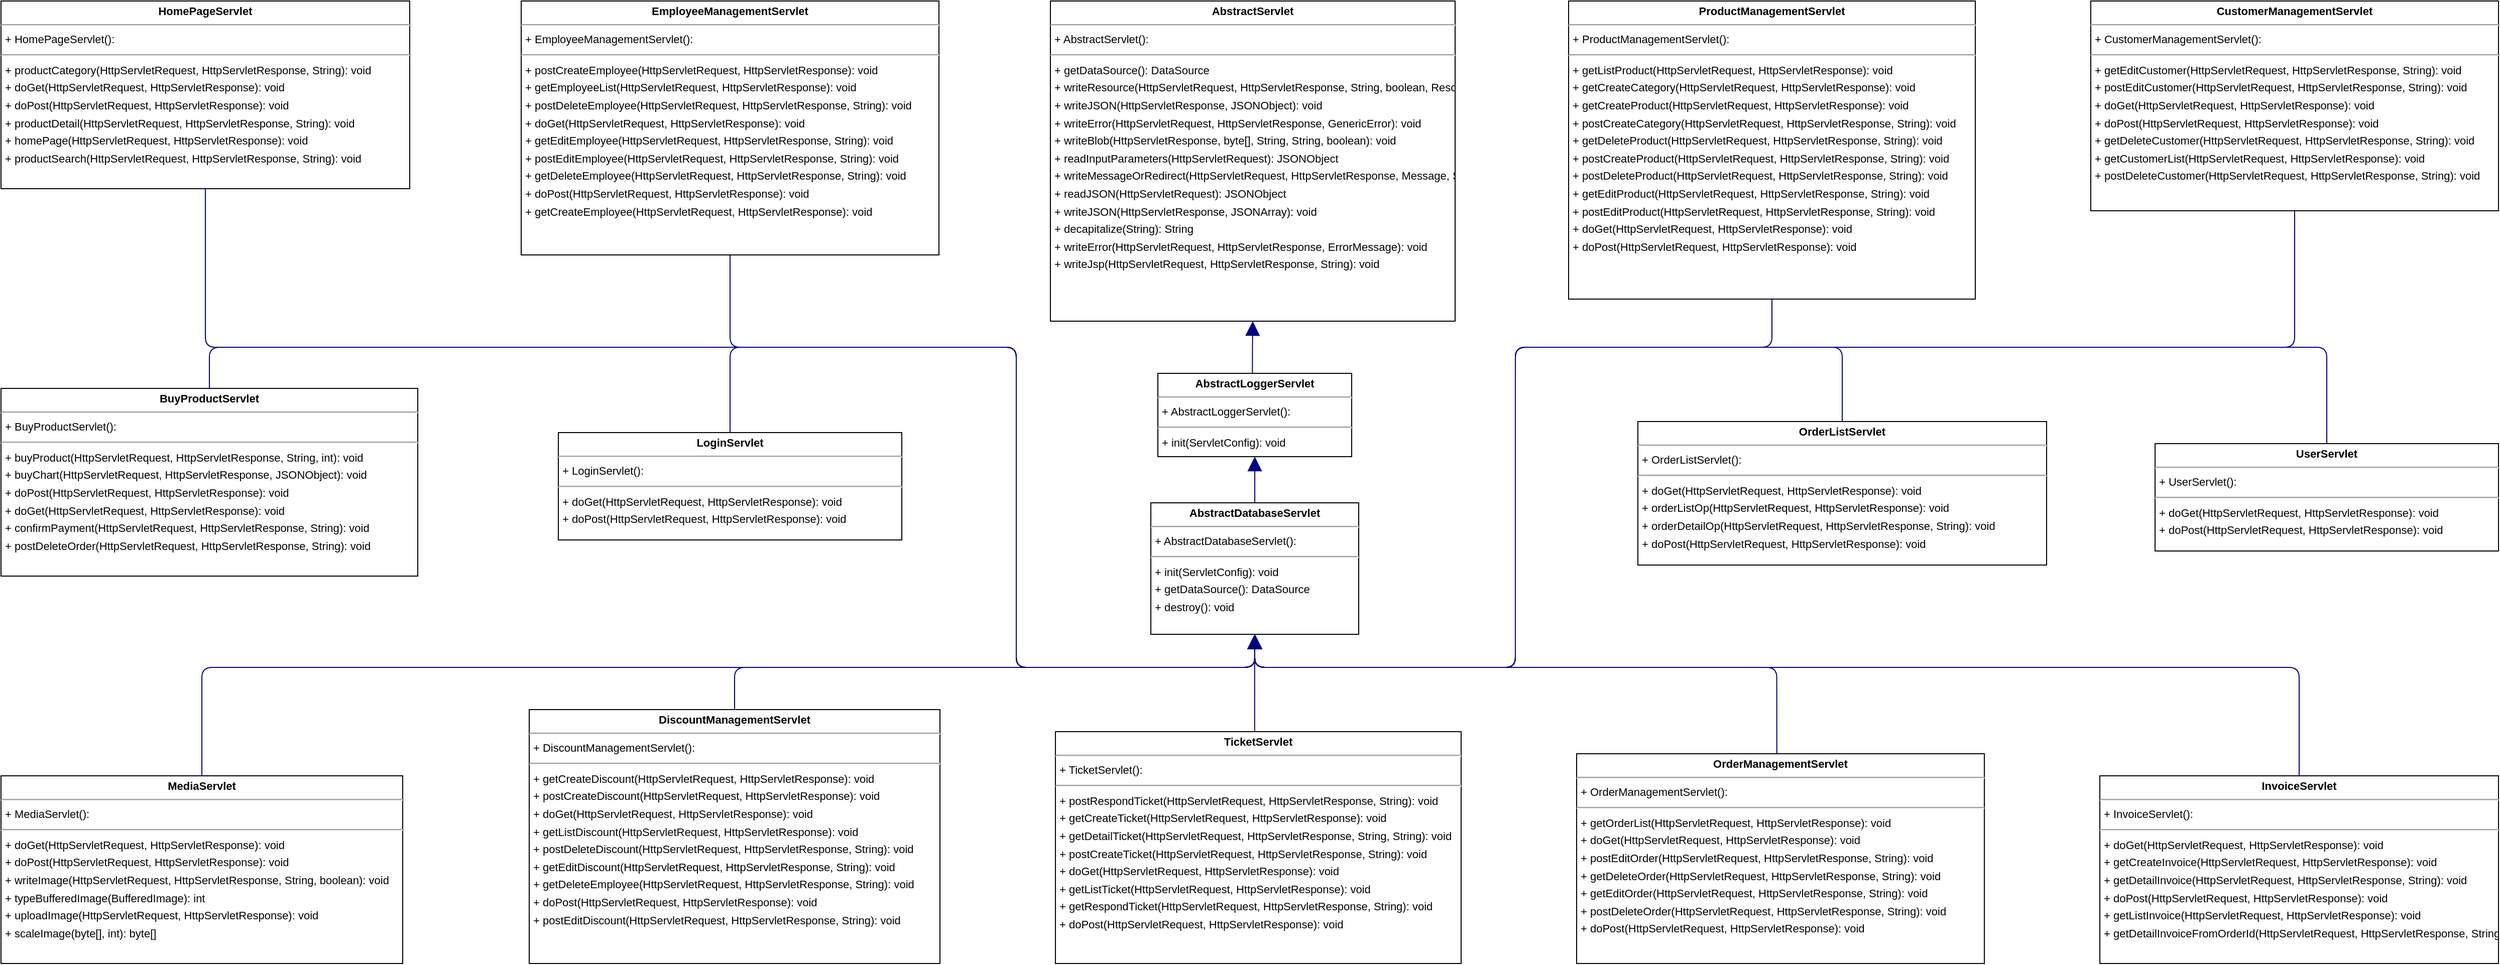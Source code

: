 <mxfile version="17.4.6" type="device"><diagram id="Lvc0VB2F97jyDaxwQDCa" name="Page-1"><mxGraphModel dx="1500" dy="1602" grid="1" gridSize="10" guides="1" tooltips="1" connect="1" arrows="1" fold="1" page="0" pageScale="1" pageWidth="2336" pageHeight="1654" background="none" math="0" shadow="0"><root><mxCell id="0"/><mxCell id="1" parent="0"/><mxCell id="node9" value="&lt;p style=&quot;margin: 4px 0px 0px; text-align: center; font-size: 11px;&quot;&gt;&lt;b style=&quot;font-size: 11px;&quot;&gt;AbstractDatabaseServlet&lt;/b&gt;&lt;/p&gt;&lt;hr style=&quot;font-size: 11px;&quot;&gt;&lt;p style=&quot;margin: 0px 0px 0px 4px; line-height: 1.6; font-size: 11px;&quot;&gt;+ AbstractDatabaseServlet(): &lt;/p&gt;&lt;hr style=&quot;font-size: 11px;&quot;&gt;&lt;p style=&quot;margin: 0px 0px 0px 4px; line-height: 1.6; font-size: 11px;&quot;&gt;+ init(ServletConfig): void&lt;br style=&quot;font-size: 11px;&quot;&gt;+ getDataSource(): DataSource&lt;br style=&quot;font-size: 11px;&quot;&gt;+ destroy(): void&lt;/p&gt;" style="verticalAlign=top;align=left;overflow=fill;fontSize=11;fontFamily=Helvetica;html=1;rounded=0;shadow=0;comic=0;labelBackgroundColor=none;strokeWidth=1;" parent="1" vertex="1"><mxGeometry x="2747" y="500" width="207" height="131" as="geometry"/></mxCell><mxCell id="node11" value="&lt;p style=&quot;margin: 4px 0px 0px; text-align: center; font-size: 11px;&quot;&gt;&lt;b style=&quot;font-size: 11px;&quot;&gt;AbstractLoggerServlet&lt;/b&gt;&lt;/p&gt;&lt;hr style=&quot;font-size: 11px;&quot;&gt;&lt;p style=&quot;margin: 0px 0px 0px 4px; line-height: 1.6; font-size: 11px;&quot;&gt;+ AbstractLoggerServlet(): &lt;/p&gt;&lt;hr style=&quot;font-size: 11px;&quot;&gt;&lt;p style=&quot;margin: 0px 0px 0px 4px; line-height: 1.6; font-size: 11px;&quot;&gt;+ init(ServletConfig): void&lt;/p&gt;" style="verticalAlign=top;align=left;overflow=fill;fontSize=11;fontFamily=Helvetica;html=1;rounded=0;shadow=0;comic=0;labelBackgroundColor=none;strokeWidth=1;" parent="1" vertex="1"><mxGeometry x="2754" y="371" width="193" height="83" as="geometry"/></mxCell><mxCell id="node15" value="&lt;p style=&quot;margin: 4px 0px 0px; text-align: center; font-size: 11px;&quot;&gt;&lt;b style=&quot;font-size: 11px;&quot;&gt;AbstractServlet&lt;/b&gt;&lt;/p&gt;&lt;hr style=&quot;font-size: 11px;&quot;&gt;&lt;p style=&quot;margin: 0px 0px 0px 4px; line-height: 1.6; font-size: 11px;&quot;&gt;+ AbstractServlet(): &lt;/p&gt;&lt;hr style=&quot;font-size: 11px;&quot;&gt;&lt;p style=&quot;margin: 0px 0px 0px 4px; line-height: 1.6; font-size: 11px;&quot;&gt;+ getDataSource(): DataSource&lt;br style=&quot;font-size: 11px;&quot;&gt;+ writeResource(HttpServletRequest, HttpServletResponse, String, boolean, Resource[]): void&lt;br style=&quot;font-size: 11px;&quot;&gt;+ writeJSON(HttpServletResponse, JSONObject): void&lt;br style=&quot;font-size: 11px;&quot;&gt;+ writeError(HttpServletRequest, HttpServletResponse, GenericError): void&lt;br style=&quot;font-size: 11px;&quot;&gt;+ writeBlob(HttpServletResponse, byte[], String, String, boolean): void&lt;br style=&quot;font-size: 11px;&quot;&gt;+ readInputParameters(HttpServletRequest): JSONObject&lt;br style=&quot;font-size: 11px;&quot;&gt;+ writeMessageOrRedirect(HttpServletRequest, HttpServletResponse, Message, String): void&lt;br style=&quot;font-size: 11px;&quot;&gt;+ readJSON(HttpServletRequest): JSONObject&lt;br style=&quot;font-size: 11px;&quot;&gt;+ writeJSON(HttpServletResponse, JSONArray): void&lt;br style=&quot;font-size: 11px;&quot;&gt;+ decapitalize(String): String&lt;br style=&quot;font-size: 11px;&quot;&gt;+ writeError(HttpServletRequest, HttpServletResponse, ErrorMessage): void&lt;br style=&quot;font-size: 11px;&quot;&gt;+ writeJsp(HttpServletRequest, HttpServletResponse, String): void&lt;/p&gt;" style="verticalAlign=top;align=left;overflow=fill;fontSize=11;fontFamily=Helvetica;html=1;rounded=0;shadow=0;comic=0;labelBackgroundColor=none;strokeWidth=1;" parent="1" vertex="1"><mxGeometry x="2647" width="403" height="319" as="geometry"/></mxCell><mxCell id="node0" value="&lt;p style=&quot;margin: 4px 0px 0px; text-align: center; font-size: 11px;&quot;&gt;&lt;b style=&quot;font-size: 11px;&quot;&gt;BuyProductServlet&lt;/b&gt;&lt;/p&gt;&lt;hr style=&quot;font-size: 11px;&quot;&gt;&lt;p style=&quot;margin: 0px 0px 0px 4px; line-height: 1.6; font-size: 11px;&quot;&gt;+ BuyProductServlet(): &lt;/p&gt;&lt;hr style=&quot;font-size: 11px;&quot;&gt;&lt;p style=&quot;margin: 0px 0px 0px 4px; line-height: 1.6; font-size: 11px;&quot;&gt;+ buyProduct(HttpServletRequest, HttpServletResponse, String, int): void&lt;br style=&quot;font-size: 11px;&quot;&gt;+ buyChart(HttpServletRequest, HttpServletResponse, JSONObject): void&lt;br style=&quot;font-size: 11px;&quot;&gt;+ doPost(HttpServletRequest, HttpServletResponse): void&lt;br style=&quot;font-size: 11px;&quot;&gt;+ doGet(HttpServletRequest, HttpServletResponse): void&lt;br style=&quot;font-size: 11px;&quot;&gt;+ confirmPayment(HttpServletRequest, HttpServletResponse, String): void&lt;br style=&quot;font-size: 11px;&quot;&gt;+ postDeleteOrder(HttpServletRequest, HttpServletResponse, String): void&lt;/p&gt;" style="verticalAlign=top;align=left;overflow=fill;fontSize=11;fontFamily=Helvetica;html=1;rounded=0;shadow=0;comic=0;labelBackgroundColor=none;strokeWidth=1;" parent="1" vertex="1"><mxGeometry x="1602" y="386" width="415" height="187" as="geometry"/></mxCell><mxCell id="node3" value="&lt;p style=&quot;margin: 4px 0px 0px; text-align: center; font-size: 11px;&quot;&gt;&lt;b style=&quot;font-size: 11px;&quot;&gt;CustomerManagementServlet&lt;/b&gt;&lt;/p&gt;&lt;hr style=&quot;font-size: 11px;&quot;&gt;&lt;p style=&quot;margin: 0px 0px 0px 4px; line-height: 1.6; font-size: 11px;&quot;&gt;+ CustomerManagementServlet(): &lt;/p&gt;&lt;hr style=&quot;font-size: 11px;&quot;&gt;&lt;p style=&quot;margin: 0px 0px 0px 4px; line-height: 1.6; font-size: 11px;&quot;&gt;+ getEditCustomer(HttpServletRequest, HttpServletResponse, String): void&lt;br style=&quot;font-size: 11px;&quot;&gt;+ postEditCustomer(HttpServletRequest, HttpServletResponse, String): void&lt;br style=&quot;font-size: 11px;&quot;&gt;+ doGet(HttpServletRequest, HttpServletResponse): void&lt;br style=&quot;font-size: 11px;&quot;&gt;+ doPost(HttpServletRequest, HttpServletResponse): void&lt;br style=&quot;font-size: 11px;&quot;&gt;+ getDeleteCustomer(HttpServletRequest, HttpServletResponse, String): void&lt;br style=&quot;font-size: 11px;&quot;&gt;+ getCustomerList(HttpServletRequest, HttpServletResponse): void&lt;br style=&quot;font-size: 11px;&quot;&gt;+ postDeleteCustomer(HttpServletRequest, HttpServletResponse, String): void&lt;/p&gt;" style="verticalAlign=top;align=left;overflow=fill;fontSize=11;fontFamily=Helvetica;html=1;rounded=0;shadow=0;comic=0;labelBackgroundColor=none;strokeWidth=1;" parent="1" vertex="1"><mxGeometry x="3683" width="406" height="209" as="geometry"/></mxCell><mxCell id="node10" value="&lt;p style=&quot;margin: 4px 0px 0px; text-align: center; font-size: 11px;&quot;&gt;&lt;b style=&quot;font-size: 11px;&quot;&gt;DiscountManagementServlet&lt;/b&gt;&lt;/p&gt;&lt;hr style=&quot;font-size: 11px;&quot;&gt;&lt;p style=&quot;margin: 0px 0px 0px 4px; line-height: 1.6; font-size: 11px;&quot;&gt;+ DiscountManagementServlet(): &lt;/p&gt;&lt;hr style=&quot;font-size: 11px;&quot;&gt;&lt;p style=&quot;margin: 0px 0px 0px 4px; line-height: 1.6; font-size: 11px;&quot;&gt;+ getCreateDiscount(HttpServletRequest, HttpServletResponse): void&lt;br style=&quot;font-size: 11px;&quot;&gt;+ postCreateDiscount(HttpServletRequest, HttpServletResponse): void&lt;br style=&quot;font-size: 11px;&quot;&gt;+ doGet(HttpServletRequest, HttpServletResponse): void&lt;br style=&quot;font-size: 11px;&quot;&gt;+ getListDiscount(HttpServletRequest, HttpServletResponse): void&lt;br style=&quot;font-size: 11px;&quot;&gt;+ postDeleteDiscount(HttpServletRequest, HttpServletResponse, String): void&lt;br style=&quot;font-size: 11px;&quot;&gt;+ getEditDiscount(HttpServletRequest, HttpServletResponse, String): void&lt;br style=&quot;font-size: 11px;&quot;&gt;+ getDeleteEmployee(HttpServletRequest, HttpServletResponse, String): void&lt;br style=&quot;font-size: 11px;&quot;&gt;+ doPost(HttpServletRequest, HttpServletResponse): void&lt;br style=&quot;font-size: 11px;&quot;&gt;+ postEditDiscount(HttpServletRequest, HttpServletResponse, String): void&lt;/p&gt;" style="verticalAlign=top;align=left;overflow=fill;fontSize=11;fontFamily=Helvetica;html=1;rounded=0;shadow=0;comic=0;labelBackgroundColor=none;strokeWidth=1;" parent="1" vertex="1"><mxGeometry x="2128" y="706" width="409" height="253" as="geometry"/></mxCell><mxCell id="node4" value="&lt;p style=&quot;margin: 4px 0px 0px; text-align: center; font-size: 11px;&quot;&gt;&lt;b style=&quot;font-size: 11px;&quot;&gt;EmployeeManagementServlet&lt;/b&gt;&lt;/p&gt;&lt;hr style=&quot;font-size: 11px;&quot;&gt;&lt;p style=&quot;margin: 0px 0px 0px 4px; line-height: 1.6; font-size: 11px;&quot;&gt;+ EmployeeManagementServlet(): &lt;/p&gt;&lt;hr style=&quot;font-size: 11px;&quot;&gt;&lt;p style=&quot;margin: 0px 0px 0px 4px; line-height: 1.6; font-size: 11px;&quot;&gt;+ postCreateEmployee(HttpServletRequest, HttpServletResponse): void&lt;br style=&quot;font-size: 11px;&quot;&gt;+ getEmployeeList(HttpServletRequest, HttpServletResponse): void&lt;br style=&quot;font-size: 11px;&quot;&gt;+ postDeleteEmployee(HttpServletRequest, HttpServletResponse, String): void&lt;br style=&quot;font-size: 11px;&quot;&gt;+ doGet(HttpServletRequest, HttpServletResponse): void&lt;br style=&quot;font-size: 11px;&quot;&gt;+ getEditEmployee(HttpServletRequest, HttpServletResponse, String): void&lt;br style=&quot;font-size: 11px;&quot;&gt;+ postEditEmployee(HttpServletRequest, HttpServletResponse, String): void&lt;br style=&quot;font-size: 11px;&quot;&gt;+ getDeleteEmployee(HttpServletRequest, HttpServletResponse, String): void&lt;br style=&quot;font-size: 11px;&quot;&gt;+ doPost(HttpServletRequest, HttpServletResponse): void&lt;br style=&quot;font-size: 11px;&quot;&gt;+ getCreateEmployee(HttpServletRequest, HttpServletResponse): void&lt;/p&gt;" style="verticalAlign=top;align=left;overflow=fill;fontSize=11;fontFamily=Helvetica;html=1;rounded=0;shadow=0;comic=0;labelBackgroundColor=none;strokeWidth=1;" parent="1" vertex="1"><mxGeometry x="2120" width="416" height="253" as="geometry"/></mxCell><mxCell id="node12" value="&lt;p style=&quot;margin: 4px 0px 0px; text-align: center; font-size: 11px;&quot;&gt;&lt;b style=&quot;font-size: 11px;&quot;&gt;HomePageServlet&lt;/b&gt;&lt;/p&gt;&lt;hr style=&quot;font-size: 11px;&quot;&gt;&lt;p style=&quot;margin: 0px 0px 0px 4px; line-height: 1.6; font-size: 11px;&quot;&gt;+ HomePageServlet(): &lt;/p&gt;&lt;hr style=&quot;font-size: 11px;&quot;&gt;&lt;p style=&quot;margin: 0px 0px 0px 4px; line-height: 1.6; font-size: 11px;&quot;&gt;+ productCategory(HttpServletRequest, HttpServletResponse, String): void&lt;br style=&quot;font-size: 11px;&quot;&gt;+ doGet(HttpServletRequest, HttpServletResponse): void&lt;br style=&quot;font-size: 11px;&quot;&gt;+ doPost(HttpServletRequest, HttpServletResponse): void&lt;br style=&quot;font-size: 11px;&quot;&gt;+ productDetail(HttpServletRequest, HttpServletResponse, String): void&lt;br style=&quot;font-size: 11px;&quot;&gt;+ homePage(HttpServletRequest, HttpServletResponse): void&lt;br style=&quot;font-size: 11px;&quot;&gt;+ productSearch(HttpServletRequest, HttpServletResponse, String): void&lt;/p&gt;" style="verticalAlign=top;align=left;overflow=fill;fontSize=11;fontFamily=Helvetica;html=1;rounded=0;shadow=0;comic=0;labelBackgroundColor=none;strokeWidth=1;" parent="1" vertex="1"><mxGeometry x="1602" width="407" height="187" as="geometry"/></mxCell><mxCell id="node1" value="&lt;p style=&quot;margin: 4px 0px 0px; text-align: center; font-size: 11px;&quot;&gt;&lt;b style=&quot;font-size: 11px;&quot;&gt;InvoiceServlet&lt;/b&gt;&lt;/p&gt;&lt;hr style=&quot;font-size: 11px;&quot;&gt;&lt;p style=&quot;margin: 0px 0px 0px 4px; line-height: 1.6; font-size: 11px;&quot;&gt;+ InvoiceServlet(): &lt;/p&gt;&lt;hr style=&quot;font-size: 11px;&quot;&gt;&lt;p style=&quot;margin: 0px 0px 0px 4px; line-height: 1.6; font-size: 11px;&quot;&gt;+ doGet(HttpServletRequest, HttpServletResponse): void&lt;br style=&quot;font-size: 11px;&quot;&gt;+ getCreateInvoice(HttpServletRequest, HttpServletResponse): void&lt;br style=&quot;font-size: 11px;&quot;&gt;+ getDetailInvoice(HttpServletRequest, HttpServletResponse, String): void&lt;br style=&quot;font-size: 11px;&quot;&gt;+ doPost(HttpServletRequest, HttpServletResponse): void&lt;br style=&quot;font-size: 11px;&quot;&gt;+ getListInvoice(HttpServletRequest, HttpServletResponse): void&lt;br style=&quot;font-size: 11px;&quot;&gt;+ getDetailInvoiceFromOrderId(HttpServletRequest, HttpServletResponse, String): void&lt;/p&gt;" style="verticalAlign=top;align=left;overflow=fill;fontSize=11;fontFamily=Helvetica;html=1;rounded=0;shadow=0;comic=0;labelBackgroundColor=none;strokeWidth=1;" parent="1" vertex="1"><mxGeometry x="3692" y="772" width="397" height="187" as="geometry"/></mxCell><mxCell id="node7" value="&lt;p style=&quot;margin: 4px 0px 0px; text-align: center; font-size: 11px;&quot;&gt;&lt;b style=&quot;font-size: 11px;&quot;&gt;LoginServlet&lt;/b&gt;&lt;/p&gt;&lt;hr style=&quot;font-size: 11px;&quot;&gt;&lt;p style=&quot;margin: 0px 0px 0px 4px; line-height: 1.6; font-size: 11px;&quot;&gt;+ LoginServlet(): &lt;/p&gt;&lt;hr style=&quot;font-size: 11px;&quot;&gt;&lt;p style=&quot;margin: 0px 0px 0px 4px; line-height: 1.6; font-size: 11px;&quot;&gt;+ doGet(HttpServletRequest, HttpServletResponse): void&lt;br style=&quot;font-size: 11px;&quot;&gt;+ doPost(HttpServletRequest, HttpServletResponse): void&lt;/p&gt;" style="verticalAlign=top;align=left;overflow=fill;fontSize=11;fontFamily=Helvetica;html=1;rounded=0;shadow=0;comic=0;labelBackgroundColor=none;strokeWidth=1;" parent="1" vertex="1"><mxGeometry x="2157" y="430" width="342" height="107" as="geometry"/></mxCell><mxCell id="node13" value="&lt;p style=&quot;margin: 4px 0px 0px; text-align: center; font-size: 11px;&quot;&gt;&lt;b style=&quot;font-size: 11px;&quot;&gt;MediaServlet&lt;/b&gt;&lt;/p&gt;&lt;hr style=&quot;font-size: 11px;&quot;&gt;&lt;p style=&quot;margin: 0px 0px 0px 4px; line-height: 1.6; font-size: 11px;&quot;&gt;+ MediaServlet(): &lt;/p&gt;&lt;hr style=&quot;font-size: 11px;&quot;&gt;&lt;p style=&quot;margin: 0px 0px 0px 4px; line-height: 1.6; font-size: 11px;&quot;&gt;+ doGet(HttpServletRequest, HttpServletResponse): void&lt;br style=&quot;font-size: 11px;&quot;&gt;+ doPost(HttpServletRequest, HttpServletResponse): void&lt;br style=&quot;font-size: 11px;&quot;&gt;+ writeImage(HttpServletRequest, HttpServletResponse, String, boolean): void&lt;br style=&quot;font-size: 11px;&quot;&gt;+ typeBufferedImage(BufferedImage): int&lt;br style=&quot;font-size: 11px;&quot;&gt;+ uploadImage(HttpServletRequest, HttpServletResponse): void&lt;br style=&quot;font-size: 11px;&quot;&gt;+ scaleImage(byte[], int): byte[]&lt;/p&gt;" style="verticalAlign=top;align=left;overflow=fill;fontSize=11;fontFamily=Helvetica;html=1;rounded=0;shadow=0;comic=0;labelBackgroundColor=none;strokeWidth=1;" parent="1" vertex="1"><mxGeometry x="1602" y="772" width="400" height="187" as="geometry"/></mxCell><mxCell id="node14" value="&lt;p style=&quot;margin: 4px 0px 0px; text-align: center; font-size: 11px;&quot;&gt;&lt;b style=&quot;font-size: 11px;&quot;&gt;OrderListServlet&lt;/b&gt;&lt;/p&gt;&lt;hr style=&quot;font-size: 11px;&quot;&gt;&lt;p style=&quot;margin: 0px 0px 0px 4px; line-height: 1.6; font-size: 11px;&quot;&gt;+ OrderListServlet(): &lt;/p&gt;&lt;hr style=&quot;font-size: 11px;&quot;&gt;&lt;p style=&quot;margin: 0px 0px 0px 4px; line-height: 1.6; font-size: 11px;&quot;&gt;+ doGet(HttpServletRequest, HttpServletResponse): void&lt;br style=&quot;font-size: 11px;&quot;&gt;+ orderListOp(HttpServletRequest, HttpServletResponse): void&lt;br style=&quot;font-size: 11px;&quot;&gt;+ orderDetailOp(HttpServletRequest, HttpServletResponse, String): void&lt;br style=&quot;font-size: 11px;&quot;&gt;+ doPost(HttpServletRequest, HttpServletResponse): void&lt;/p&gt;" style="verticalAlign=top;align=left;overflow=fill;fontSize=11;fontFamily=Helvetica;html=1;rounded=0;shadow=0;comic=0;labelBackgroundColor=none;strokeWidth=1;" parent="1" vertex="1"><mxGeometry x="3232" y="419" width="407" height="143" as="geometry"/></mxCell><mxCell id="node6" value="&lt;p style=&quot;margin: 4px 0px 0px; text-align: center; font-size: 11px;&quot;&gt;&lt;b style=&quot;font-size: 11px;&quot;&gt;OrderManagementServlet&lt;/b&gt;&lt;/p&gt;&lt;hr style=&quot;font-size: 11px;&quot;&gt;&lt;p style=&quot;margin: 0px 0px 0px 4px; line-height: 1.6; font-size: 11px;&quot;&gt;+ OrderManagementServlet(): &lt;/p&gt;&lt;hr style=&quot;font-size: 11px;&quot;&gt;&lt;p style=&quot;margin: 0px 0px 0px 4px; line-height: 1.6; font-size: 11px;&quot;&gt;+ getOrderList(HttpServletRequest, HttpServletResponse): void&lt;br style=&quot;font-size: 11px;&quot;&gt;+ doGet(HttpServletRequest, HttpServletResponse): void&lt;br style=&quot;font-size: 11px;&quot;&gt;+ postEditOrder(HttpServletRequest, HttpServletResponse, String): void&lt;br style=&quot;font-size: 11px;&quot;&gt;+ getDeleteOrder(HttpServletRequest, HttpServletResponse, String): void&lt;br style=&quot;font-size: 11px;&quot;&gt;+ getEditOrder(HttpServletRequest, HttpServletResponse, String): void&lt;br style=&quot;font-size: 11px;&quot;&gt;+ postDeleteOrder(HttpServletRequest, HttpServletResponse, String): void&lt;br style=&quot;font-size: 11px;&quot;&gt;+ doPost(HttpServletRequest, HttpServletResponse): void&lt;/p&gt;" style="verticalAlign=top;align=left;overflow=fill;fontSize=11;fontFamily=Helvetica;html=1;rounded=0;shadow=0;comic=0;labelBackgroundColor=none;strokeWidth=1;" parent="1" vertex="1"><mxGeometry x="3171" y="750" width="406" height="209" as="geometry"/></mxCell><mxCell id="node8" value="&lt;p style=&quot;margin: 4px 0px 0px; text-align: center; font-size: 11px;&quot;&gt;&lt;b style=&quot;font-size: 11px;&quot;&gt;ProductManagementServlet&lt;/b&gt;&lt;/p&gt;&lt;hr style=&quot;font-size: 11px;&quot;&gt;&lt;p style=&quot;margin: 0px 0px 0px 4px; line-height: 1.6; font-size: 11px;&quot;&gt;+ ProductManagementServlet(): &lt;/p&gt;&lt;hr style=&quot;font-size: 11px;&quot;&gt;&lt;p style=&quot;margin: 0px 0px 0px 4px; line-height: 1.6; font-size: 11px;&quot;&gt;+ getListProduct(HttpServletRequest, HttpServletResponse): void&lt;br style=&quot;font-size: 11px;&quot;&gt;+ getCreateCategory(HttpServletRequest, HttpServletResponse): void&lt;br style=&quot;font-size: 11px;&quot;&gt;+ getCreateProduct(HttpServletRequest, HttpServletResponse): void&lt;br style=&quot;font-size: 11px;&quot;&gt;+ postCreateCategory(HttpServletRequest, HttpServletResponse, String): void&lt;br style=&quot;font-size: 11px;&quot;&gt;+ getDeleteProduct(HttpServletRequest, HttpServletResponse, String): void&lt;br style=&quot;font-size: 11px;&quot;&gt;+ postCreateProduct(HttpServletRequest, HttpServletResponse, String): void&lt;br style=&quot;font-size: 11px;&quot;&gt;+ postDeleteProduct(HttpServletRequest, HttpServletResponse, String): void&lt;br style=&quot;font-size: 11px;&quot;&gt;+ getEditProduct(HttpServletRequest, HttpServletResponse, String): void&lt;br style=&quot;font-size: 11px;&quot;&gt;+ postEditProduct(HttpServletRequest, HttpServletResponse, String): void&lt;br style=&quot;font-size: 11px;&quot;&gt;+ doGet(HttpServletRequest, HttpServletResponse): void&lt;br style=&quot;font-size: 11px;&quot;&gt;+ doPost(HttpServletRequest, HttpServletResponse): void&lt;/p&gt;" style="verticalAlign=top;align=left;overflow=fill;fontSize=11;fontFamily=Helvetica;html=1;rounded=0;shadow=0;comic=0;labelBackgroundColor=none;strokeWidth=1;" parent="1" vertex="1"><mxGeometry x="3163" width="405" height="297" as="geometry"/></mxCell><mxCell id="node2" value="&lt;p style=&quot;margin: 4px 0px 0px; text-align: center; font-size: 11px;&quot;&gt;&lt;b style=&quot;font-size: 11px;&quot;&gt;TicketServlet&lt;/b&gt;&lt;/p&gt;&lt;hr style=&quot;font-size: 11px;&quot;&gt;&lt;p style=&quot;margin: 0px 0px 0px 4px; line-height: 1.6; font-size: 11px;&quot;&gt;+ TicketServlet(): &lt;/p&gt;&lt;hr style=&quot;font-size: 11px;&quot;&gt;&lt;p style=&quot;margin: 0px 0px 0px 4px; line-height: 1.6; font-size: 11px;&quot;&gt;+ postRespondTicket(HttpServletRequest, HttpServletResponse, String): void&lt;br style=&quot;font-size: 11px;&quot;&gt;+ getCreateTicket(HttpServletRequest, HttpServletResponse): void&lt;br style=&quot;font-size: 11px;&quot;&gt;+ getDetailTicket(HttpServletRequest, HttpServletResponse, String, String): void&lt;br style=&quot;font-size: 11px;&quot;&gt;+ postCreateTicket(HttpServletRequest, HttpServletResponse, String): void&lt;br style=&quot;font-size: 11px;&quot;&gt;+ doGet(HttpServletRequest, HttpServletResponse): void&lt;br style=&quot;font-size: 11px;&quot;&gt;+ getListTicket(HttpServletRequest, HttpServletResponse): void&lt;br style=&quot;font-size: 11px;&quot;&gt;+ getRespondTicket(HttpServletRequest, HttpServletResponse, String): void&lt;br style=&quot;font-size: 11px;&quot;&gt;+ doPost(HttpServletRequest, HttpServletResponse): void&lt;/p&gt;" style="verticalAlign=top;align=left;overflow=fill;fontSize=11;fontFamily=Helvetica;html=1;rounded=0;shadow=0;comic=0;labelBackgroundColor=none;strokeWidth=1;" parent="1" vertex="1"><mxGeometry x="2652" y="728" width="404" height="231" as="geometry"/></mxCell><mxCell id="node5" value="&lt;p style=&quot;margin: 4px 0px 0px; text-align: center; font-size: 11px;&quot;&gt;&lt;b style=&quot;font-size: 11px;&quot;&gt;UserServlet&lt;/b&gt;&lt;/p&gt;&lt;hr style=&quot;font-size: 11px;&quot;&gt;&lt;p style=&quot;margin: 0px 0px 0px 4px; line-height: 1.6; font-size: 11px;&quot;&gt;+ UserServlet(): &lt;/p&gt;&lt;hr style=&quot;font-size: 11px;&quot;&gt;&lt;p style=&quot;margin: 0px 0px 0px 4px; line-height: 1.6; font-size: 11px;&quot;&gt;+ doGet(HttpServletRequest, HttpServletResponse): void&lt;br style=&quot;font-size: 11px;&quot;&gt;+ doPost(HttpServletRequest, HttpServletResponse): void&lt;/p&gt;" style="verticalAlign=top;align=left;overflow=fill;fontSize=11;fontFamily=Helvetica;html=1;rounded=0;shadow=0;comic=0;labelBackgroundColor=none;strokeWidth=1;" parent="1" vertex="1"><mxGeometry x="3747" y="441" width="342" height="107" as="geometry"/></mxCell><mxCell id="edge9" value="" style="html=1;rounded=1;edgeStyle=orthogonalEdgeStyle;dashed=0;startArrow=none;endArrow=block;endSize=12;strokeColor=#000082;exitX=0.500;exitY=0.000;exitDx=0;exitDy=0;entryX=0.500;entryY=1.000;entryDx=0;entryDy=0;fontSize=11;" parent="1" source="node9" target="node11" edge="1"><mxGeometry width="50" height="50" relative="1" as="geometry"><Array as="points"/></mxGeometry></mxCell><mxCell id="edge3" value="" style="html=1;rounded=1;edgeStyle=orthogonalEdgeStyle;dashed=0;startArrow=none;endArrow=block;endSize=12;strokeColor=#000082;exitX=0.488;exitY=0.000;exitDx=0;exitDy=0;entryX=0.500;entryY=1.000;entryDx=0;entryDy=0;fontSize=11;" parent="1" source="node11" target="node15" edge="1"><mxGeometry width="50" height="50" relative="1" as="geometry"><Array as="points"/></mxGeometry></mxCell><mxCell id="edge5" value="" style="html=1;rounded=1;edgeStyle=orthogonalEdgeStyle;dashed=0;startArrow=none;endArrow=block;endSize=12;strokeColor=#000082;exitX=0.500;exitY=0.000;exitDx=0;exitDy=0;entryX=0.500;entryY=1.000;entryDx=0;entryDy=0;fontSize=11;" parent="1" source="node0" target="node9" edge="1"><mxGeometry width="50" height="50" relative="1" as="geometry"><Array as="points"><mxPoint x="1809" y="345"/><mxPoint x="2613" y="345"/><mxPoint x="2613" y="664"/><mxPoint x="2851" y="664"/></Array></mxGeometry></mxCell><mxCell id="edge8" value="" style="html=1;rounded=1;edgeStyle=orthogonalEdgeStyle;dashed=0;startArrow=none;endArrow=block;endSize=12;strokeColor=#000082;exitX=0.500;exitY=1.000;exitDx=0;exitDy=0;entryX=0.500;entryY=1.000;entryDx=0;entryDy=0;fontSize=11;" parent="1" source="node3" target="node9" edge="1"><mxGeometry width="50" height="50" relative="1" as="geometry"><Array as="points"><mxPoint x="3886" y="345"/><mxPoint x="3110" y="345"/><mxPoint x="3110" y="664"/><mxPoint x="2851" y="664"/></Array></mxGeometry></mxCell><mxCell id="edge7" value="" style="html=1;rounded=1;edgeStyle=orthogonalEdgeStyle;dashed=0;startArrow=none;endArrow=block;endSize=12;strokeColor=#000082;exitX=0.500;exitY=0.000;exitDx=0;exitDy=0;entryX=0.500;entryY=1.000;entryDx=0;entryDy=0;fontSize=11;" parent="1" source="node10" target="node9" edge="1"><mxGeometry width="50" height="50" relative="1" as="geometry"><Array as="points"><mxPoint x="2332" y="664"/><mxPoint x="2851" y="664"/></Array></mxGeometry></mxCell><mxCell id="edge4" value="" style="html=1;rounded=1;edgeStyle=orthogonalEdgeStyle;dashed=0;startArrow=none;endArrow=block;endSize=12;strokeColor=#000082;exitX=0.500;exitY=1.000;exitDx=0;exitDy=0;entryX=0.500;entryY=1.000;entryDx=0;entryDy=0;fontSize=11;" parent="1" source="node4" target="node9" edge="1"><mxGeometry width="50" height="50" relative="1" as="geometry"><Array as="points"><mxPoint x="2328" y="345"/><mxPoint x="2613" y="345"/><mxPoint x="2613" y="664"/><mxPoint x="2851" y="664"/></Array></mxGeometry></mxCell><mxCell id="edge12" value="" style="html=1;rounded=1;edgeStyle=orthogonalEdgeStyle;dashed=0;startArrow=none;endArrow=block;endSize=12;strokeColor=#000082;exitX=0.500;exitY=1.000;exitDx=0;exitDy=0;entryX=0.500;entryY=1.000;entryDx=0;entryDy=0;fontSize=11;" parent="1" source="node12" target="node9" edge="1"><mxGeometry width="50" height="50" relative="1" as="geometry"><Array as="points"><mxPoint x="1805" y="345"/><mxPoint x="2613" y="345"/><mxPoint x="2613" y="664"/><mxPoint x="2851" y="664"/></Array></mxGeometry></mxCell><mxCell id="edge6" value="" style="html=1;rounded=1;edgeStyle=orthogonalEdgeStyle;dashed=0;startArrow=none;endArrow=block;endSize=12;strokeColor=#000082;exitX=0.500;exitY=0.000;exitDx=0;exitDy=0;entryX=0.500;entryY=1.000;entryDx=0;entryDy=0;fontSize=11;" parent="1" source="node1" target="node9" edge="1"><mxGeometry width="50" height="50" relative="1" as="geometry"><Array as="points"><mxPoint x="3891" y="664"/><mxPoint x="2851" y="664"/></Array></mxGeometry></mxCell><mxCell id="edge1" value="" style="html=1;rounded=1;edgeStyle=orthogonalEdgeStyle;dashed=0;startArrow=none;endArrow=block;endSize=12;strokeColor=#000082;exitX=0.500;exitY=0.000;exitDx=0;exitDy=0;entryX=0.500;entryY=1.000;entryDx=0;entryDy=0;fontSize=11;" parent="1" source="node7" target="node9" edge="1"><mxGeometry width="50" height="50" relative="1" as="geometry"><Array as="points"><mxPoint x="2328" y="345"/><mxPoint x="2613" y="345"/><mxPoint x="2613" y="664"/><mxPoint x="2851" y="664"/></Array></mxGeometry></mxCell><mxCell id="edge11" value="" style="html=1;rounded=1;edgeStyle=orthogonalEdgeStyle;dashed=0;startArrow=none;endArrow=block;endSize=12;strokeColor=#000082;exitX=0.500;exitY=0.000;exitDx=0;exitDy=0;entryX=0.500;entryY=1.000;entryDx=0;entryDy=0;fontSize=11;" parent="1" source="node13" target="node9" edge="1"><mxGeometry width="50" height="50" relative="1" as="geometry"><Array as="points"><mxPoint x="1802" y="664"/><mxPoint x="2851" y="664"/></Array></mxGeometry></mxCell><mxCell id="edge13" value="" style="html=1;rounded=1;edgeStyle=orthogonalEdgeStyle;dashed=0;startArrow=none;endArrow=block;endSize=12;strokeColor=#000082;exitX=0.500;exitY=0.000;exitDx=0;exitDy=0;entryX=0.500;entryY=1.000;entryDx=0;entryDy=0;fontSize=11;" parent="1" source="node14" target="node9" edge="1"><mxGeometry width="50" height="50" relative="1" as="geometry"><Array as="points"><mxPoint x="3436" y="345"/><mxPoint x="3110" y="345"/><mxPoint x="3110" y="664"/><mxPoint x="2851" y="664"/></Array></mxGeometry></mxCell><mxCell id="edge0" value="" style="html=1;rounded=1;edgeStyle=orthogonalEdgeStyle;dashed=0;startArrow=none;endArrow=block;endSize=12;strokeColor=#000082;exitX=0.491;exitY=0.000;exitDx=0;exitDy=0;entryX=0.500;entryY=1.000;entryDx=0;entryDy=0;fontSize=11;" parent="1" source="node6" target="node9" edge="1"><mxGeometry width="50" height="50" relative="1" as="geometry"><Array as="points"><mxPoint x="3370" y="664"/><mxPoint x="2851" y="664"/></Array></mxGeometry></mxCell><mxCell id="edge2" value="" style="html=1;rounded=1;edgeStyle=orthogonalEdgeStyle;dashed=0;startArrow=none;endArrow=block;endSize=12;strokeColor=#000082;exitX=0.500;exitY=1.000;exitDx=0;exitDy=0;entryX=0.500;entryY=1.000;entryDx=0;entryDy=0;fontSize=11;" parent="1" source="node8" target="node9" edge="1"><mxGeometry width="50" height="50" relative="1" as="geometry"><Array as="points"><mxPoint x="3366" y="345"/><mxPoint x="3110" y="345"/><mxPoint x="3110" y="664"/><mxPoint x="2851" y="664"/></Array></mxGeometry></mxCell><mxCell id="edge14" value="" style="html=1;rounded=1;edgeStyle=orthogonalEdgeStyle;dashed=0;startArrow=none;endArrow=block;endSize=12;strokeColor=#000082;exitX=0.491;exitY=0.000;exitDx=0;exitDy=0;entryX=0.499;entryY=1.002;entryDx=0;entryDy=0;fontSize=11;" parent="1" source="node2" target="node9" edge="1"><mxGeometry width="50" height="50" relative="1" as="geometry"><Array as="points"/></mxGeometry></mxCell><mxCell id="edge10" value="" style="html=1;rounded=1;edgeStyle=orthogonalEdgeStyle;dashed=0;startArrow=none;endArrow=block;endSize=12;strokeColor=#000082;exitX=0.500;exitY=0.000;exitDx=0;exitDy=0;entryX=0.500;entryY=1.000;entryDx=0;entryDy=0;fontSize=11;" parent="1" source="node5" target="node9" edge="1"><mxGeometry width="50" height="50" relative="1" as="geometry"><Array as="points"><mxPoint x="3918" y="345"/><mxPoint x="3110" y="345"/><mxPoint x="3110" y="664"/><mxPoint x="2851" y="664"/></Array></mxGeometry></mxCell></root></mxGraphModel></diagram></mxfile>